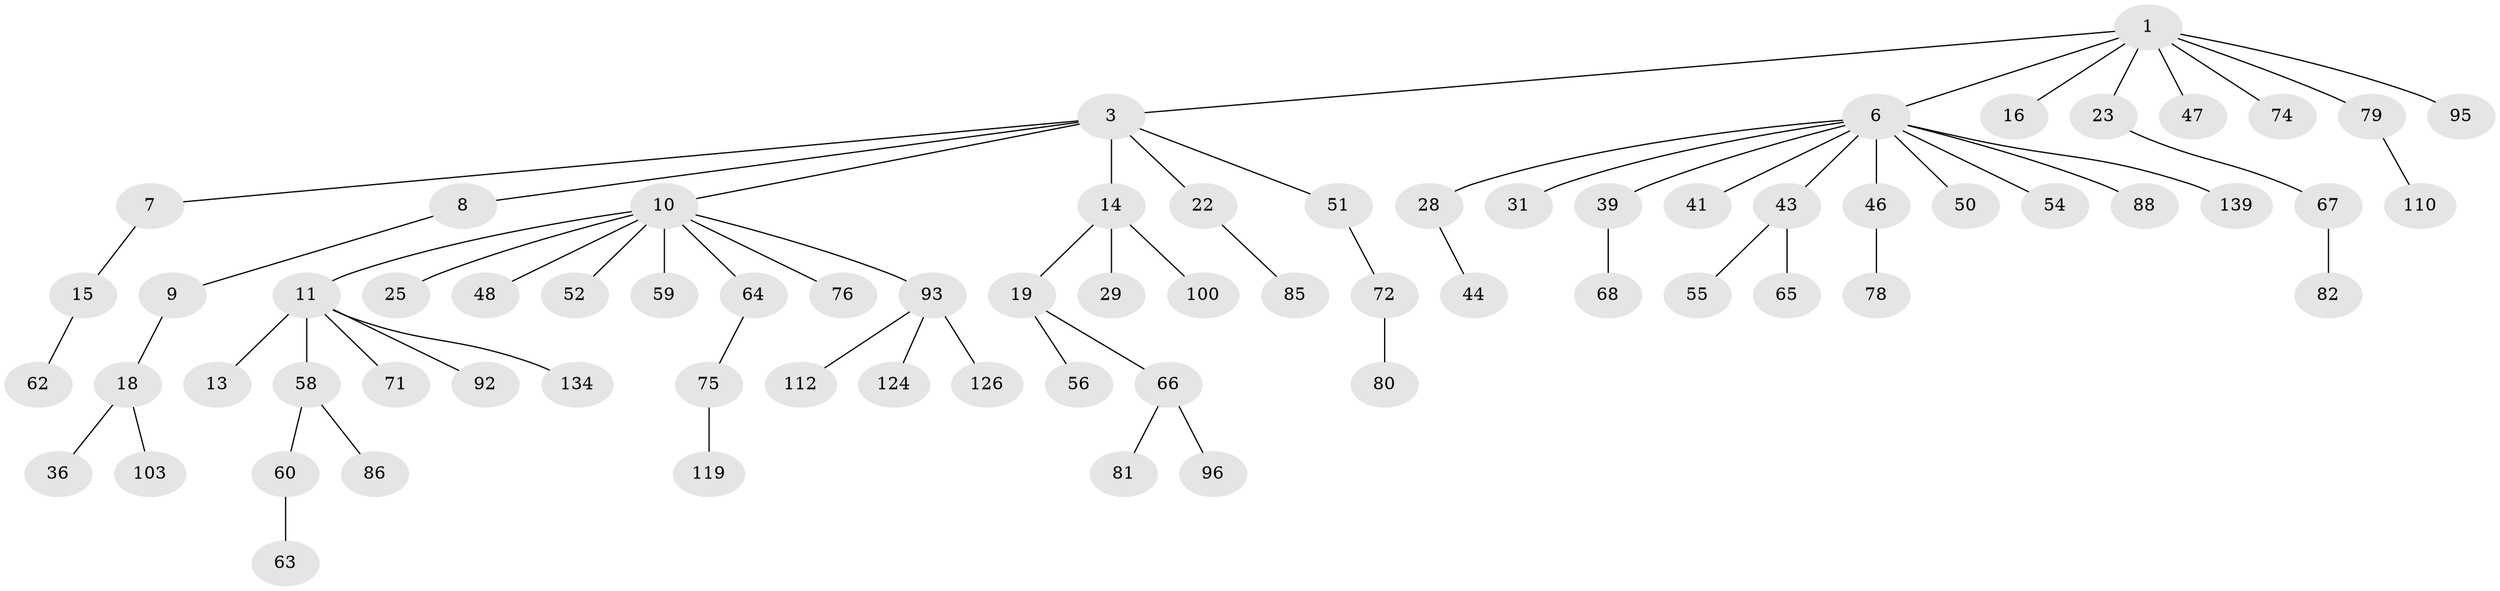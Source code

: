// original degree distribution, {3: 0.1702127659574468, 7: 0.0070921985815602835, 5: 0.03546099290780142, 4: 0.0425531914893617, 6: 0.02127659574468085, 2: 0.22695035460992907, 1: 0.49645390070921985}
// Generated by graph-tools (version 1.1) at 2025/19/03/04/25 18:19:05]
// undirected, 70 vertices, 69 edges
graph export_dot {
graph [start="1"]
  node [color=gray90,style=filled];
  1 [super="+2"];
  3 [super="+4+53+5+114"];
  6 [super="+42+105+33+34+21"];
  7;
  8 [super="+12"];
  9 [super="+61"];
  10 [super="+17"];
  11;
  13;
  14 [super="+57"];
  15;
  16 [super="+45+87+120"];
  18 [super="+27+94"];
  19 [super="+20+90+38"];
  22 [super="+130"];
  23 [super="+40+83"];
  25 [super="+107+49"];
  28 [super="+133"];
  29 [super="+109"];
  31 [super="+121"];
  36;
  39;
  41 [super="+99"];
  43;
  44 [super="+89"];
  46;
  47 [super="+116+84"];
  48 [super="+113"];
  50;
  51;
  52;
  54;
  55;
  56;
  58;
  59;
  60;
  62;
  63;
  64 [super="+104"];
  65;
  66;
  67;
  68 [super="+98"];
  71 [super="+123"];
  72 [super="+128"];
  74;
  75;
  76;
  78 [super="+140"];
  79;
  80;
  81;
  82;
  85 [super="+122"];
  86;
  88 [super="+117+97"];
  92 [super="+118"];
  93 [super="+101"];
  95;
  96;
  100;
  103;
  110 [super="+125"];
  112;
  119;
  124;
  126 [super="+138+136"];
  134;
  139;
  1 -- 23;
  1 -- 74;
  1 -- 16;
  1 -- 3;
  1 -- 6;
  1 -- 47;
  1 -- 95;
  1 -- 79;
  3 -- 22;
  3 -- 7;
  3 -- 10;
  3 -- 14;
  3 -- 8;
  3 -- 51;
  6 -- 54;
  6 -- 139;
  6 -- 88;
  6 -- 41;
  6 -- 46;
  6 -- 39;
  6 -- 50;
  6 -- 43;
  6 -- 28;
  6 -- 31;
  7 -- 15;
  8 -- 9;
  9 -- 18;
  10 -- 11;
  10 -- 64;
  10 -- 76;
  10 -- 48;
  10 -- 52;
  10 -- 25;
  10 -- 59;
  10 -- 93;
  11 -- 13;
  11 -- 58;
  11 -- 71;
  11 -- 92;
  11 -- 134;
  14 -- 19;
  14 -- 29;
  14 -- 100;
  15 -- 62;
  18 -- 36;
  18 -- 103;
  19 -- 56;
  19 -- 66;
  22 -- 85;
  23 -- 67;
  28 -- 44;
  39 -- 68;
  43 -- 55;
  43 -- 65;
  46 -- 78;
  51 -- 72;
  58 -- 60;
  58 -- 86;
  60 -- 63;
  64 -- 75;
  66 -- 81;
  66 -- 96;
  67 -- 82;
  72 -- 80;
  75 -- 119;
  79 -- 110;
  93 -- 112;
  93 -- 124;
  93 -- 126;
}
